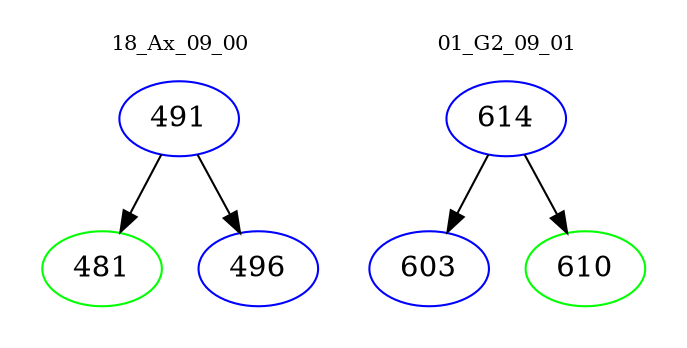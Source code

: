 digraph{
subgraph cluster_0 {
color = white
label = "18_Ax_09_00";
fontsize=10;
T0_491 [label="491", color="blue"]
T0_491 -> T0_481 [color="black"]
T0_481 [label="481", color="green"]
T0_491 -> T0_496 [color="black"]
T0_496 [label="496", color="blue"]
}
subgraph cluster_1 {
color = white
label = "01_G2_09_01";
fontsize=10;
T1_614 [label="614", color="blue"]
T1_614 -> T1_603 [color="black"]
T1_603 [label="603", color="blue"]
T1_614 -> T1_610 [color="black"]
T1_610 [label="610", color="green"]
}
}

